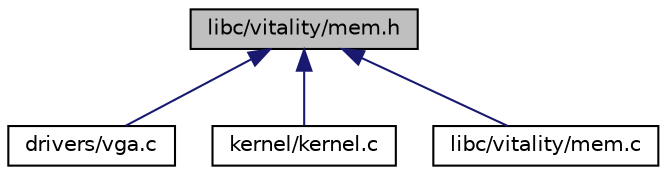 digraph "libc/vitality/mem.h"
{
  edge [fontname="Helvetica",fontsize="10",labelfontname="Helvetica",labelfontsize="10"];
  node [fontname="Helvetica",fontsize="10",shape=record];
  Node2 [label="libc/vitality/mem.h",height=0.2,width=0.4,color="black", fillcolor="grey75", style="filled", fontcolor="black"];
  Node2 -> Node3 [dir="back",color="midnightblue",fontsize="10",style="solid",fontname="Helvetica"];
  Node3 [label="drivers/vga.c",height=0.2,width=0.4,color="black", fillcolor="white", style="filled",URL="$a00035.html"];
  Node2 -> Node4 [dir="back",color="midnightblue",fontsize="10",style="solid",fontname="Helvetica"];
  Node4 [label="kernel/kernel.c",height=0.2,width=0.4,color="black", fillcolor="white", style="filled",URL="$a00041.html"];
  Node2 -> Node5 [dir="back",color="midnightblue",fontsize="10",style="solid",fontname="Helvetica"];
  Node5 [label="libc/vitality/mem.c",height=0.2,width=0.4,color="black", fillcolor="white", style="filled",URL="$a00116.html"];
}
